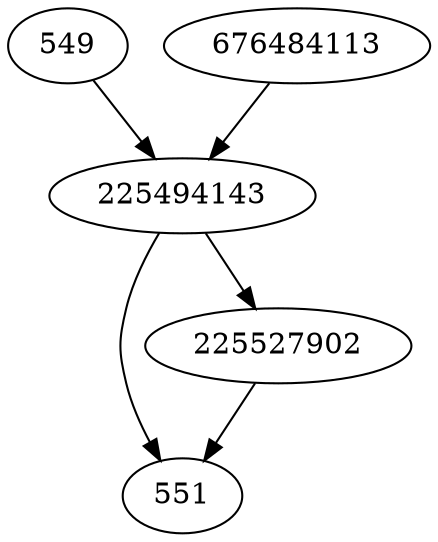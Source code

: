 strict digraph  {
549;
551;
676484113;
225527902;
225494143;
549 -> 225494143;
676484113 -> 225494143;
225527902 -> 551;
225494143 -> 551;
225494143 -> 225527902;
}
